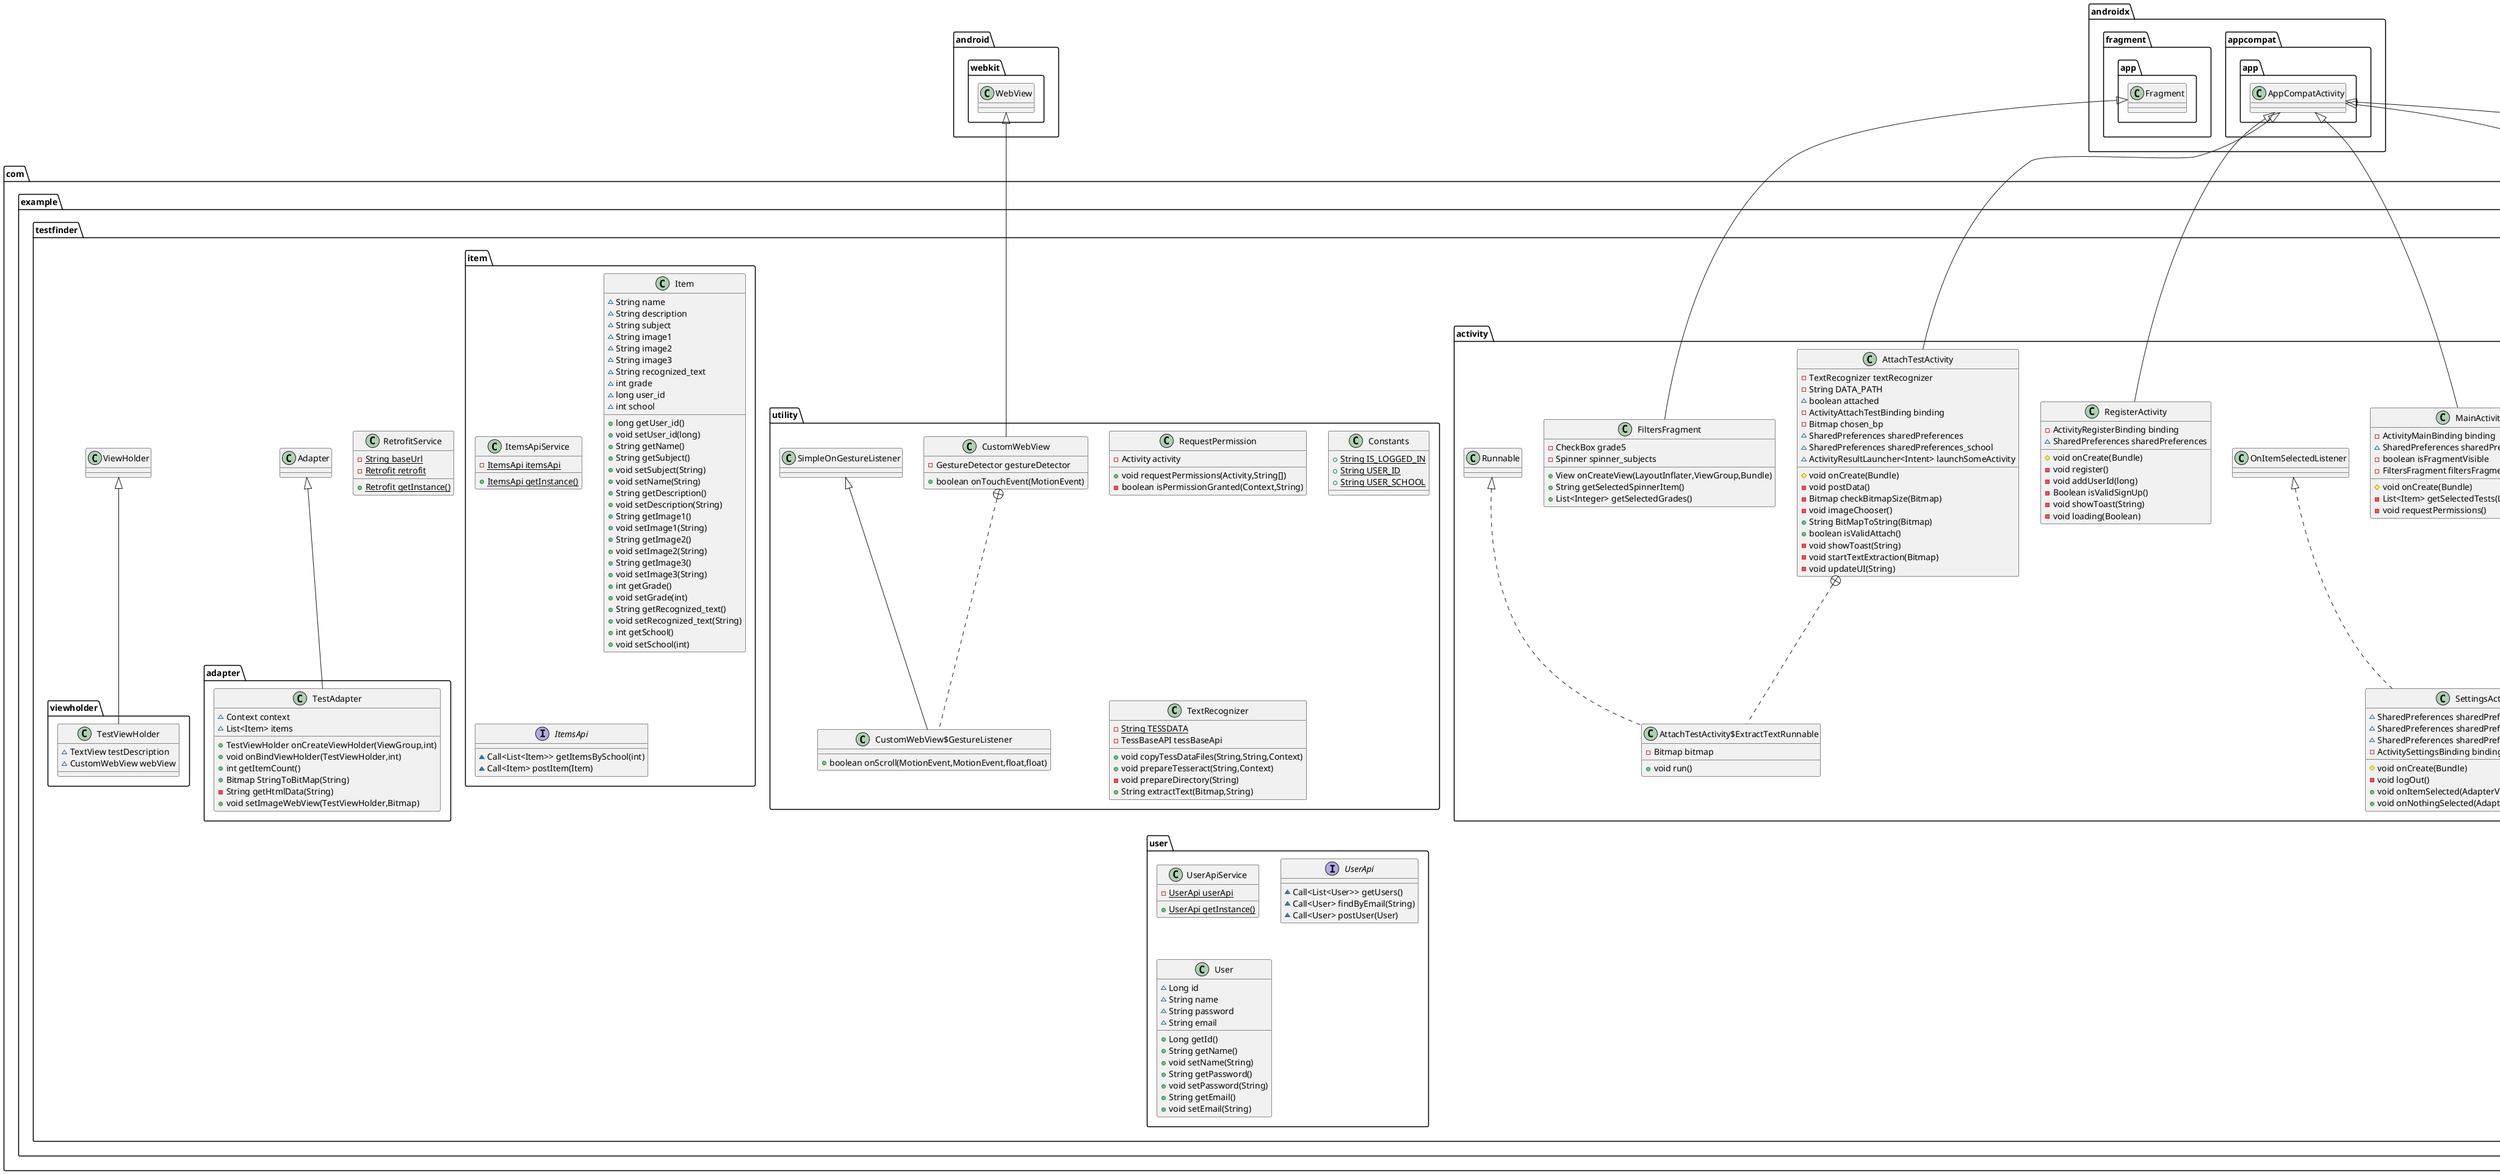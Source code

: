 @startuml
class com.example.testfinder.adapter.TestAdapter {
~ Context context
~ List<Item> items
+ TestViewHolder onCreateViewHolder(ViewGroup,int)
+ void onBindViewHolder(TestViewHolder,int)
+ int getItemCount()
+ Bitmap StringToBitMap(String)
- String getHtmlData(String)
+ void setImageWebView(TestViewHolder,Bitmap)
}
class com.example.testfinder.RetrofitService {
- {static} String baseUrl
- {static} Retrofit retrofit
+ {static} Retrofit getInstance()
}
class com.example.testfinder.utility.RequestPermission {
- Activity activity
+ void requestPermissions(Activity,String[])
- boolean isPermissionGranted(Context,String)
}
class com.example.testfinder.utility.Constants {
+ {static} String IS_LOGGED_IN
+ {static} String USER_ID
+ {static} String USER_SCHOOL
}
class com.example.testfinder.item.ItemsApiService {
- {static} ItemsApi itemsApi
+ {static} ItemsApi getInstance()
}
class com.example.testfinder.activity.AttachTestActivity {
- TextRecognizer textRecognizer
- String DATA_PATH
~ boolean attached
- ActivityAttachTestBinding binding
- Bitmap chosen_bp
~ SharedPreferences sharedPreferences
~ SharedPreferences sharedPreferences_school
~ ActivityResultLauncher<Intent> launchSomeActivity
# void onCreate(Bundle)
- void postData()
- Bitmap checkBitmapSize(Bitmap)
- void imageChooser()
+ String BitMapToString(Bitmap)
+ boolean isValidAttach()
- void showToast(String)
- void startTextExtraction(Bitmap)
- void updateUI(String)
}
class com.example.testfinder.activity.AttachTestActivity$ExtractTextRunnable {
- Bitmap bitmap
+ void run()
}
class com.example.testfinder.item.Item {
~ String name
~ String description
~ String subject
~ String image1
~ String image2
~ String image3
~ String recognized_text
~ int grade
~ long user_id
~ int school
+ long getUser_id()
+ void setUser_id(long)
+ String getName()
+ String getSubject()
+ void setSubject(String)
+ void setName(String)
+ String getDescription()
+ void setDescription(String)
+ String getImage1()
+ void setImage1(String)
+ String getImage2()
+ void setImage2(String)
+ String getImage3()
+ void setImage3(String)
+ int getGrade()
+ void setGrade(int)
+ String getRecognized_text()
+ void setRecognized_text(String)
+ int getSchool()
+ void setSchool(int)
}
class com.example.testfinder.viewholder.TestViewHolder {
~ TextView testDescription
~ CustomWebView webView
}
class com.example.testfinder.activity.RegisterActivity {
- ActivityRegisterBinding binding
~ SharedPreferences sharedPreferences
# void onCreate(Bundle)
- void register()
- void addUserId(long)
- Boolean isValidSignUp()
- void showToast(String)
- void loading(Boolean)
}
class com.example.testfinder.activity.FiltersFragment {
- CheckBox grade5
- Spinner spinner_subjects
+ View onCreateView(LayoutInflater,ViewGroup,Bundle)
+ String getSelectedSpinnerItem()
+ List<Integer> getSelectedGrades()
}
interface com.example.testfinder.item.ItemsApi {
~ Call<List<Item>> getItemsBySchool(int)
~ Call<Item> postItem(Item)
}
class com.example.testfinder.user.UserApiService {
- {static} UserApi userApi
+ {static} UserApi getInstance()
}
interface com.example.testfinder.user.UserApi {
~ Call<List<User>> getUsers()
~ Call<User> findByEmail(String)
~ Call<User> postUser(User)
}
class com.example.testfinder.user.User {
~ Long id
~ String name
~ String password
~ String email
+ Long getId()
+ String getName()
+ void setName(String)
+ String getPassword()
+ void setPassword(String)
+ String getEmail()
+ void setEmail(String)
}
class com.example.testfinder.activity.SettingsActivity {
~ SharedPreferences sharedPreferences
~ SharedPreferences sharedPreferences_id
~ SharedPreferences sharedPreferences_school
- ActivitySettingsBinding binding
# void onCreate(Bundle)
- void logOut()
+ void onItemSelected(AdapterView<?>,View,int,long)
+ void onNothingSelected(AdapterView<?>)
}
class com.example.testfinder.utility.CustomWebView {
- GestureDetector gestureDetector
+ boolean onTouchEvent(MotionEvent)
}
class com.example.testfinder.utility.CustomWebView$GestureListener {
+ boolean onScroll(MotionEvent,MotionEvent,float,float)
}
class com.example.testfinder.activity.LogInActivity {
- ActivityLogInBinding binding
~ SharedPreferences sharedPreferences
~ SharedPreferences sharedPreferences_id
# void onCreate(Bundle)
- void logIn()
- void addUserId(long)
- void loading(Boolean)
- void saveData()
- Boolean isValidSignIn()
- void showToast(String)
}
class com.example.testfinder.utility.TextRecognizer {
- {static} String TESSDATA
- TessBaseAPI tessBaseApi
+ void copyTessDataFiles(String,String,Context)
+ void prepareTesseract(String,Context)
- void prepareDirectory(String)
+ String extractText(Bitmap,String)
}
class com.example.testfinder.activity.MainActivity {
- ActivityMainBinding binding
~ SharedPreferences sharedPreferences_school
- boolean isFragmentVisible
- FiltersFragment filtersFragment
# void onCreate(Bundle)
- List<Item> getSelectedTests(List<Item>)
- void requestPermissions()
}


com.example.testfinder.Adapter <|-- com.example.testfinder.adapter.TestAdapter
androidx.appcompat.app.AppCompatActivity <|-- com.example.testfinder.activity.AttachTestActivity
com.example.testfinder.activity.AttachTestActivity +.. com.example.testfinder.activity.AttachTestActivity$ExtractTextRunnable
com.example.testfinder.activity.Runnable <|.. com.example.testfinder.activity.AttachTestActivity$ExtractTextRunnable
com.example.testfinder.ViewHolder <|-- com.example.testfinder.viewholder.TestViewHolder
androidx.appcompat.app.AppCompatActivity <|-- com.example.testfinder.activity.RegisterActivity
androidx.fragment.app.Fragment <|-- com.example.testfinder.activity.FiltersFragment
com.example.testfinder.activity.OnItemSelectedListener <|.. com.example.testfinder.activity.SettingsActivity
androidx.appcompat.app.AppCompatActivity <|-- com.example.testfinder.activity.SettingsActivity
android.webkit.WebView <|-- com.example.testfinder.utility.CustomWebView
com.example.testfinder.utility.CustomWebView +.. com.example.testfinder.utility.CustomWebView$GestureListener
com.example.testfinder.utility.SimpleOnGestureListener <|-- com.example.testfinder.utility.CustomWebView$GestureListener
androidx.appcompat.app.AppCompatActivity <|-- com.example.testfinder.activity.LogInActivity
androidx.appcompat.app.AppCompatActivity <|-- com.example.testfinder.activity.MainActivity
@enduml